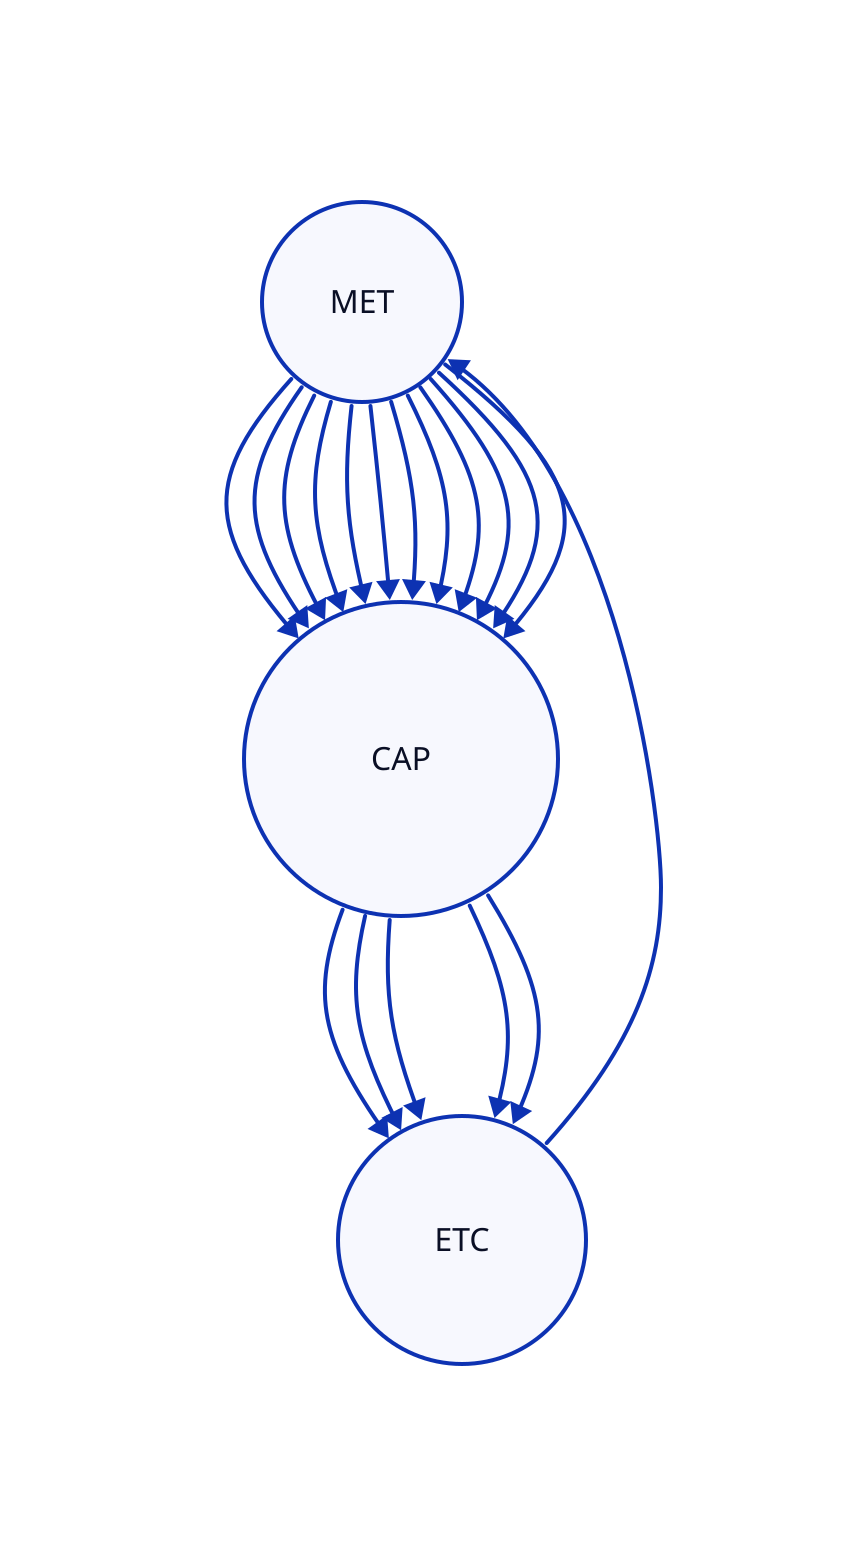 MET -> CAP
MET -> CAP
MET -> CAP
MET -> CAP
MET -> CAP
MET -> CAP
MET -> CAP
MET -> CAP
MET -> CAP
MET -> CAP
MET -> CAP
MET -> CAP
CAP -> ETC
CAP -> ETC
CAP -> ETC
CAP -> ETC
CAP -> ETC
ETC -> MET


CAP.shape: circle 
CAP.width: 157 
MET.shape: circle 
MET.width: 100 
ETC.shape: circle 
ETC.width: 124 
